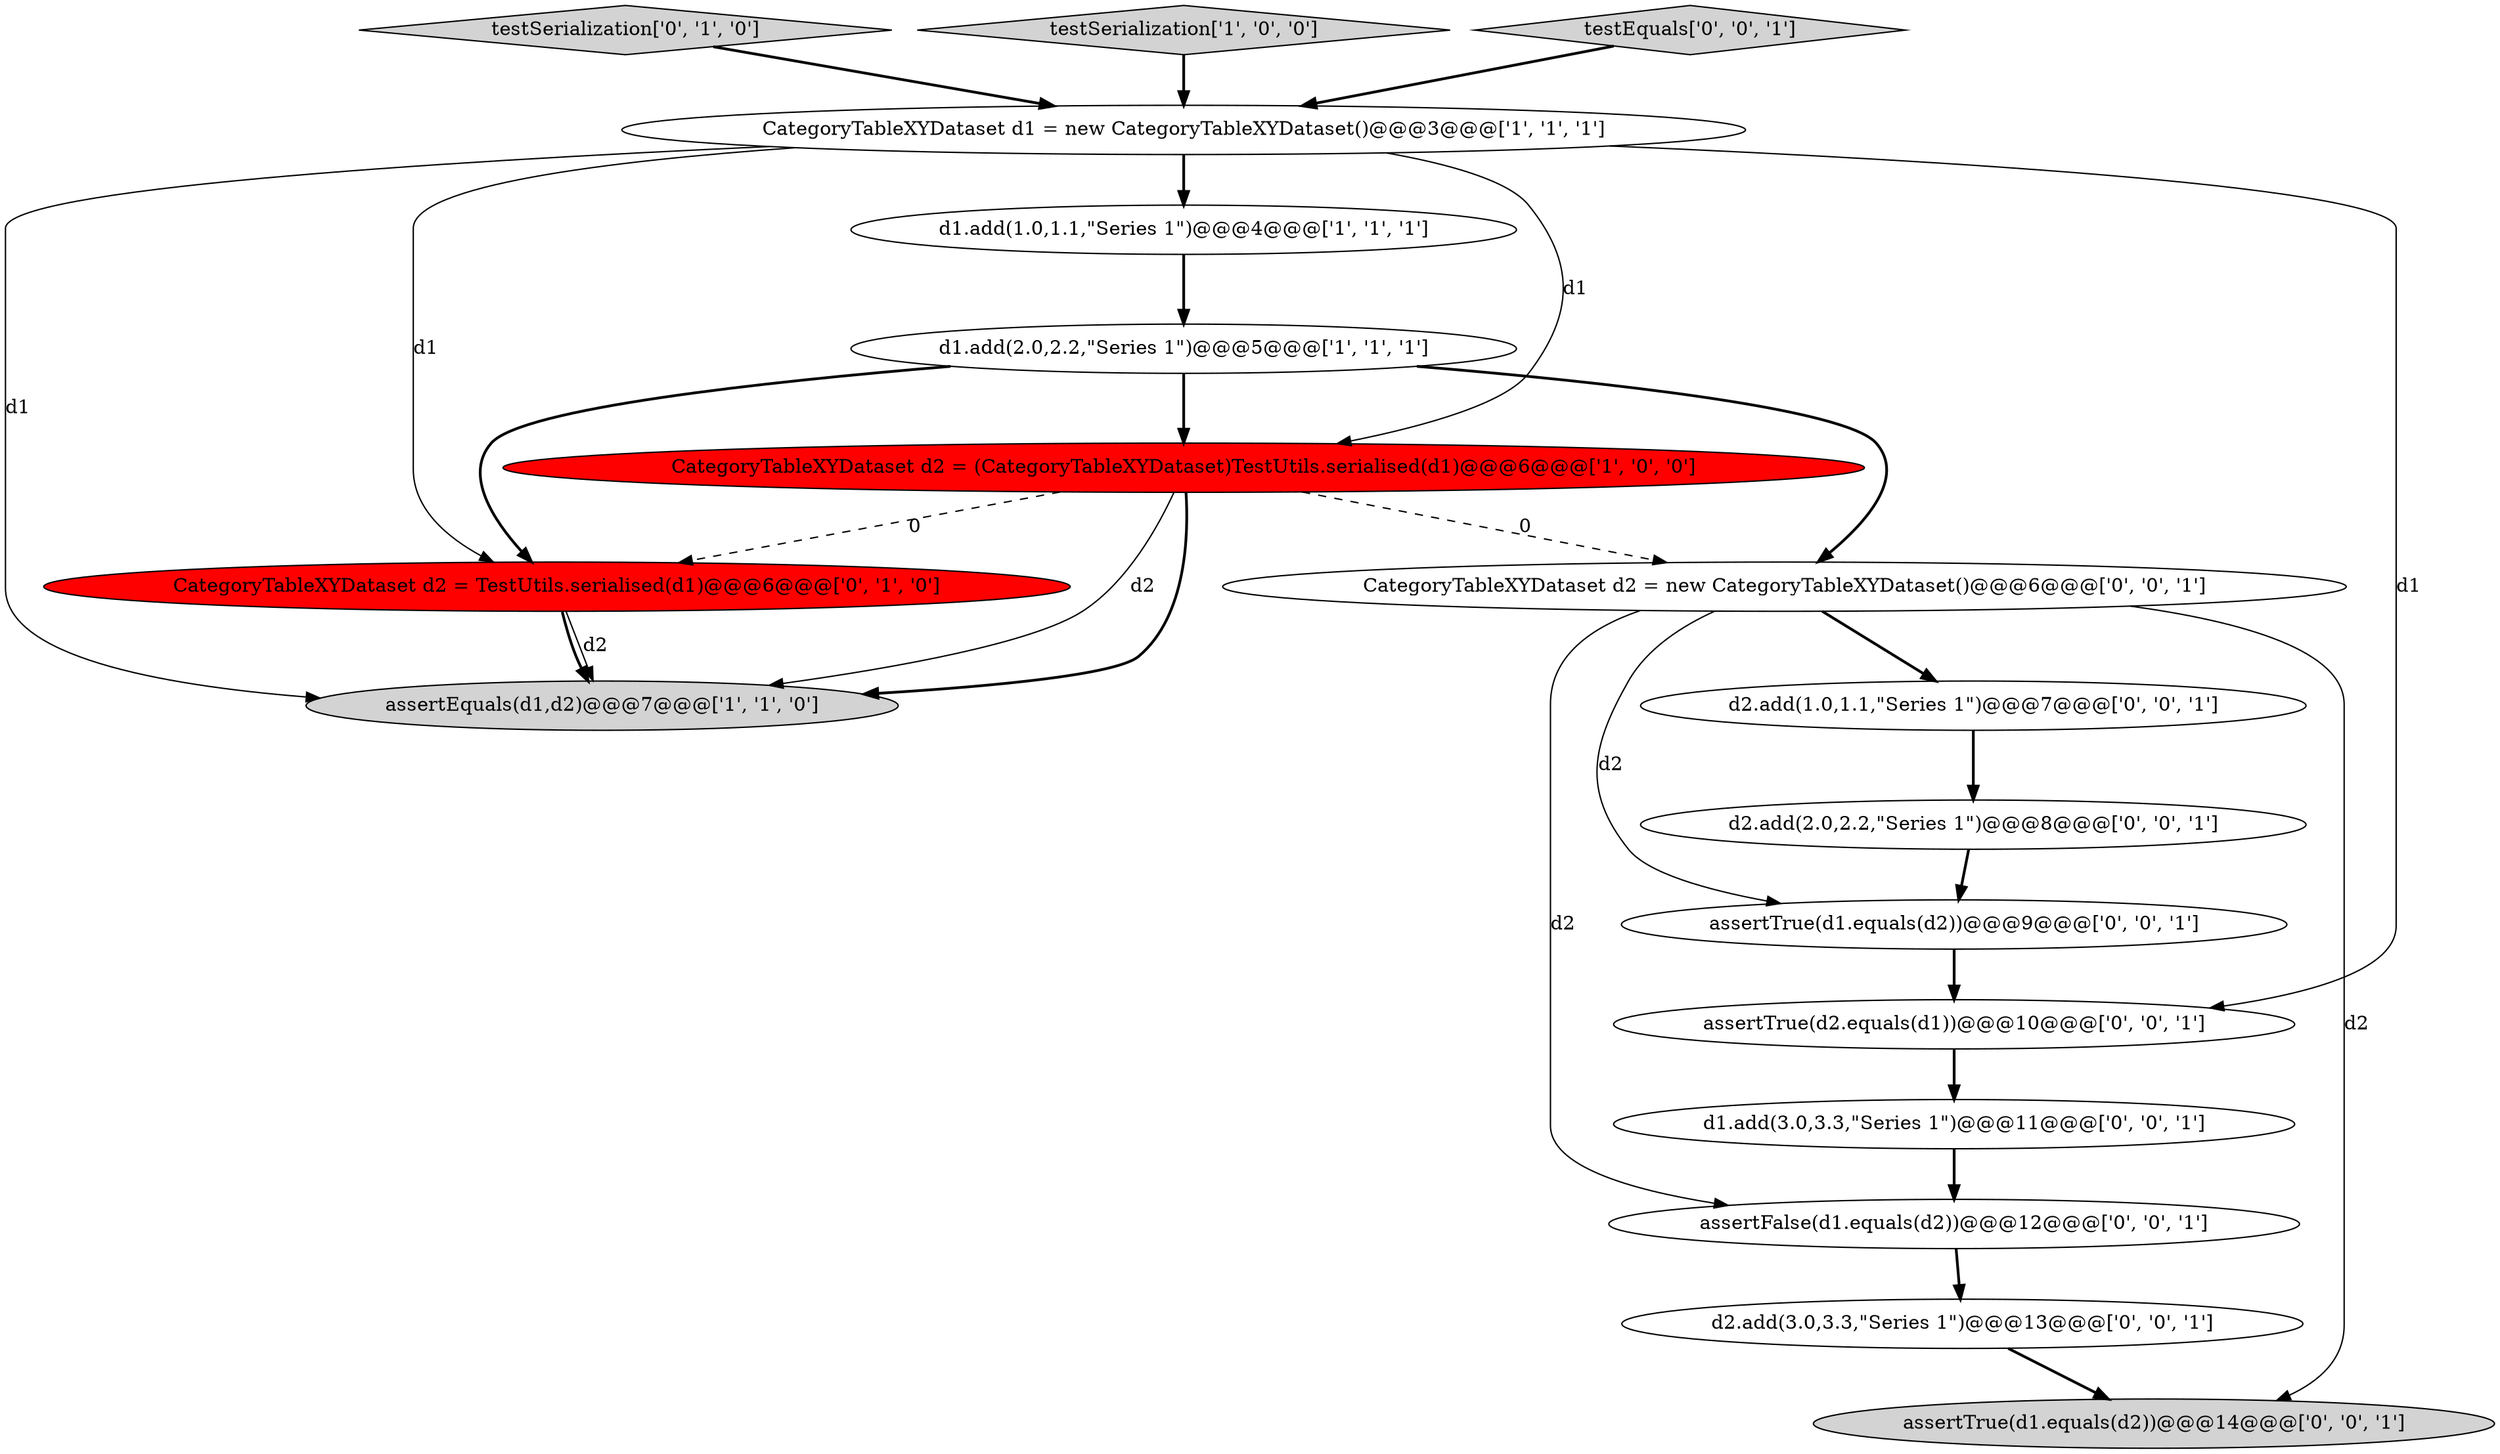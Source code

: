 digraph {
10 [style = filled, label = "d2.add(2.0,2.2,\"Series 1\")@@@8@@@['0', '0', '1']", fillcolor = white, shape = ellipse image = "AAA0AAABBB3BBB"];
12 [style = filled, label = "d2.add(3.0,3.3,\"Series 1\")@@@13@@@['0', '0', '1']", fillcolor = white, shape = ellipse image = "AAA0AAABBB3BBB"];
16 [style = filled, label = "CategoryTableXYDataset d2 = new CategoryTableXYDataset()@@@6@@@['0', '0', '1']", fillcolor = white, shape = ellipse image = "AAA0AAABBB3BBB"];
7 [style = filled, label = "testSerialization['0', '1', '0']", fillcolor = lightgray, shape = diamond image = "AAA0AAABBB2BBB"];
4 [style = filled, label = "d1.add(2.0,2.2,\"Series 1\")@@@5@@@['1', '1', '1']", fillcolor = white, shape = ellipse image = "AAA0AAABBB1BBB"];
5 [style = filled, label = "CategoryTableXYDataset d1 = new CategoryTableXYDataset()@@@3@@@['1', '1', '1']", fillcolor = white, shape = ellipse image = "AAA0AAABBB1BBB"];
17 [style = filled, label = "assertTrue(d1.equals(d2))@@@9@@@['0', '0', '1']", fillcolor = white, shape = ellipse image = "AAA0AAABBB3BBB"];
14 [style = filled, label = "d1.add(3.0,3.3,\"Series 1\")@@@11@@@['0', '0', '1']", fillcolor = white, shape = ellipse image = "AAA0AAABBB3BBB"];
2 [style = filled, label = "testSerialization['1', '0', '0']", fillcolor = lightgray, shape = diamond image = "AAA0AAABBB1BBB"];
0 [style = filled, label = "CategoryTableXYDataset d2 = (CategoryTableXYDataset)TestUtils.serialised(d1)@@@6@@@['1', '0', '0']", fillcolor = red, shape = ellipse image = "AAA1AAABBB1BBB"];
8 [style = filled, label = "testEquals['0', '0', '1']", fillcolor = lightgray, shape = diamond image = "AAA0AAABBB3BBB"];
3 [style = filled, label = "assertEquals(d1,d2)@@@7@@@['1', '1', '0']", fillcolor = lightgray, shape = ellipse image = "AAA0AAABBB1BBB"];
1 [style = filled, label = "d1.add(1.0,1.1,\"Series 1\")@@@4@@@['1', '1', '1']", fillcolor = white, shape = ellipse image = "AAA0AAABBB1BBB"];
9 [style = filled, label = "assertTrue(d1.equals(d2))@@@14@@@['0', '0', '1']", fillcolor = lightgray, shape = ellipse image = "AAA0AAABBB3BBB"];
11 [style = filled, label = "assertTrue(d2.equals(d1))@@@10@@@['0', '0', '1']", fillcolor = white, shape = ellipse image = "AAA0AAABBB3BBB"];
13 [style = filled, label = "assertFalse(d1.equals(d2))@@@12@@@['0', '0', '1']", fillcolor = white, shape = ellipse image = "AAA0AAABBB3BBB"];
6 [style = filled, label = "CategoryTableXYDataset d2 = TestUtils.serialised(d1)@@@6@@@['0', '1', '0']", fillcolor = red, shape = ellipse image = "AAA1AAABBB2BBB"];
15 [style = filled, label = "d2.add(1.0,1.1,\"Series 1\")@@@7@@@['0', '0', '1']", fillcolor = white, shape = ellipse image = "AAA0AAABBB3BBB"];
0->3 [style = bold, label=""];
6->3 [style = bold, label=""];
16->15 [style = bold, label=""];
16->17 [style = solid, label="d2"];
1->4 [style = bold, label=""];
15->10 [style = bold, label=""];
11->14 [style = bold, label=""];
4->6 [style = bold, label=""];
0->6 [style = dashed, label="0"];
0->16 [style = dashed, label="0"];
10->17 [style = bold, label=""];
12->9 [style = bold, label=""];
4->0 [style = bold, label=""];
5->3 [style = solid, label="d1"];
5->1 [style = bold, label=""];
16->13 [style = solid, label="d2"];
7->5 [style = bold, label=""];
13->12 [style = bold, label=""];
8->5 [style = bold, label=""];
0->3 [style = solid, label="d2"];
5->11 [style = solid, label="d1"];
16->9 [style = solid, label="d2"];
5->6 [style = solid, label="d1"];
5->0 [style = solid, label="d1"];
14->13 [style = bold, label=""];
4->16 [style = bold, label=""];
2->5 [style = bold, label=""];
6->3 [style = solid, label="d2"];
17->11 [style = bold, label=""];
}
